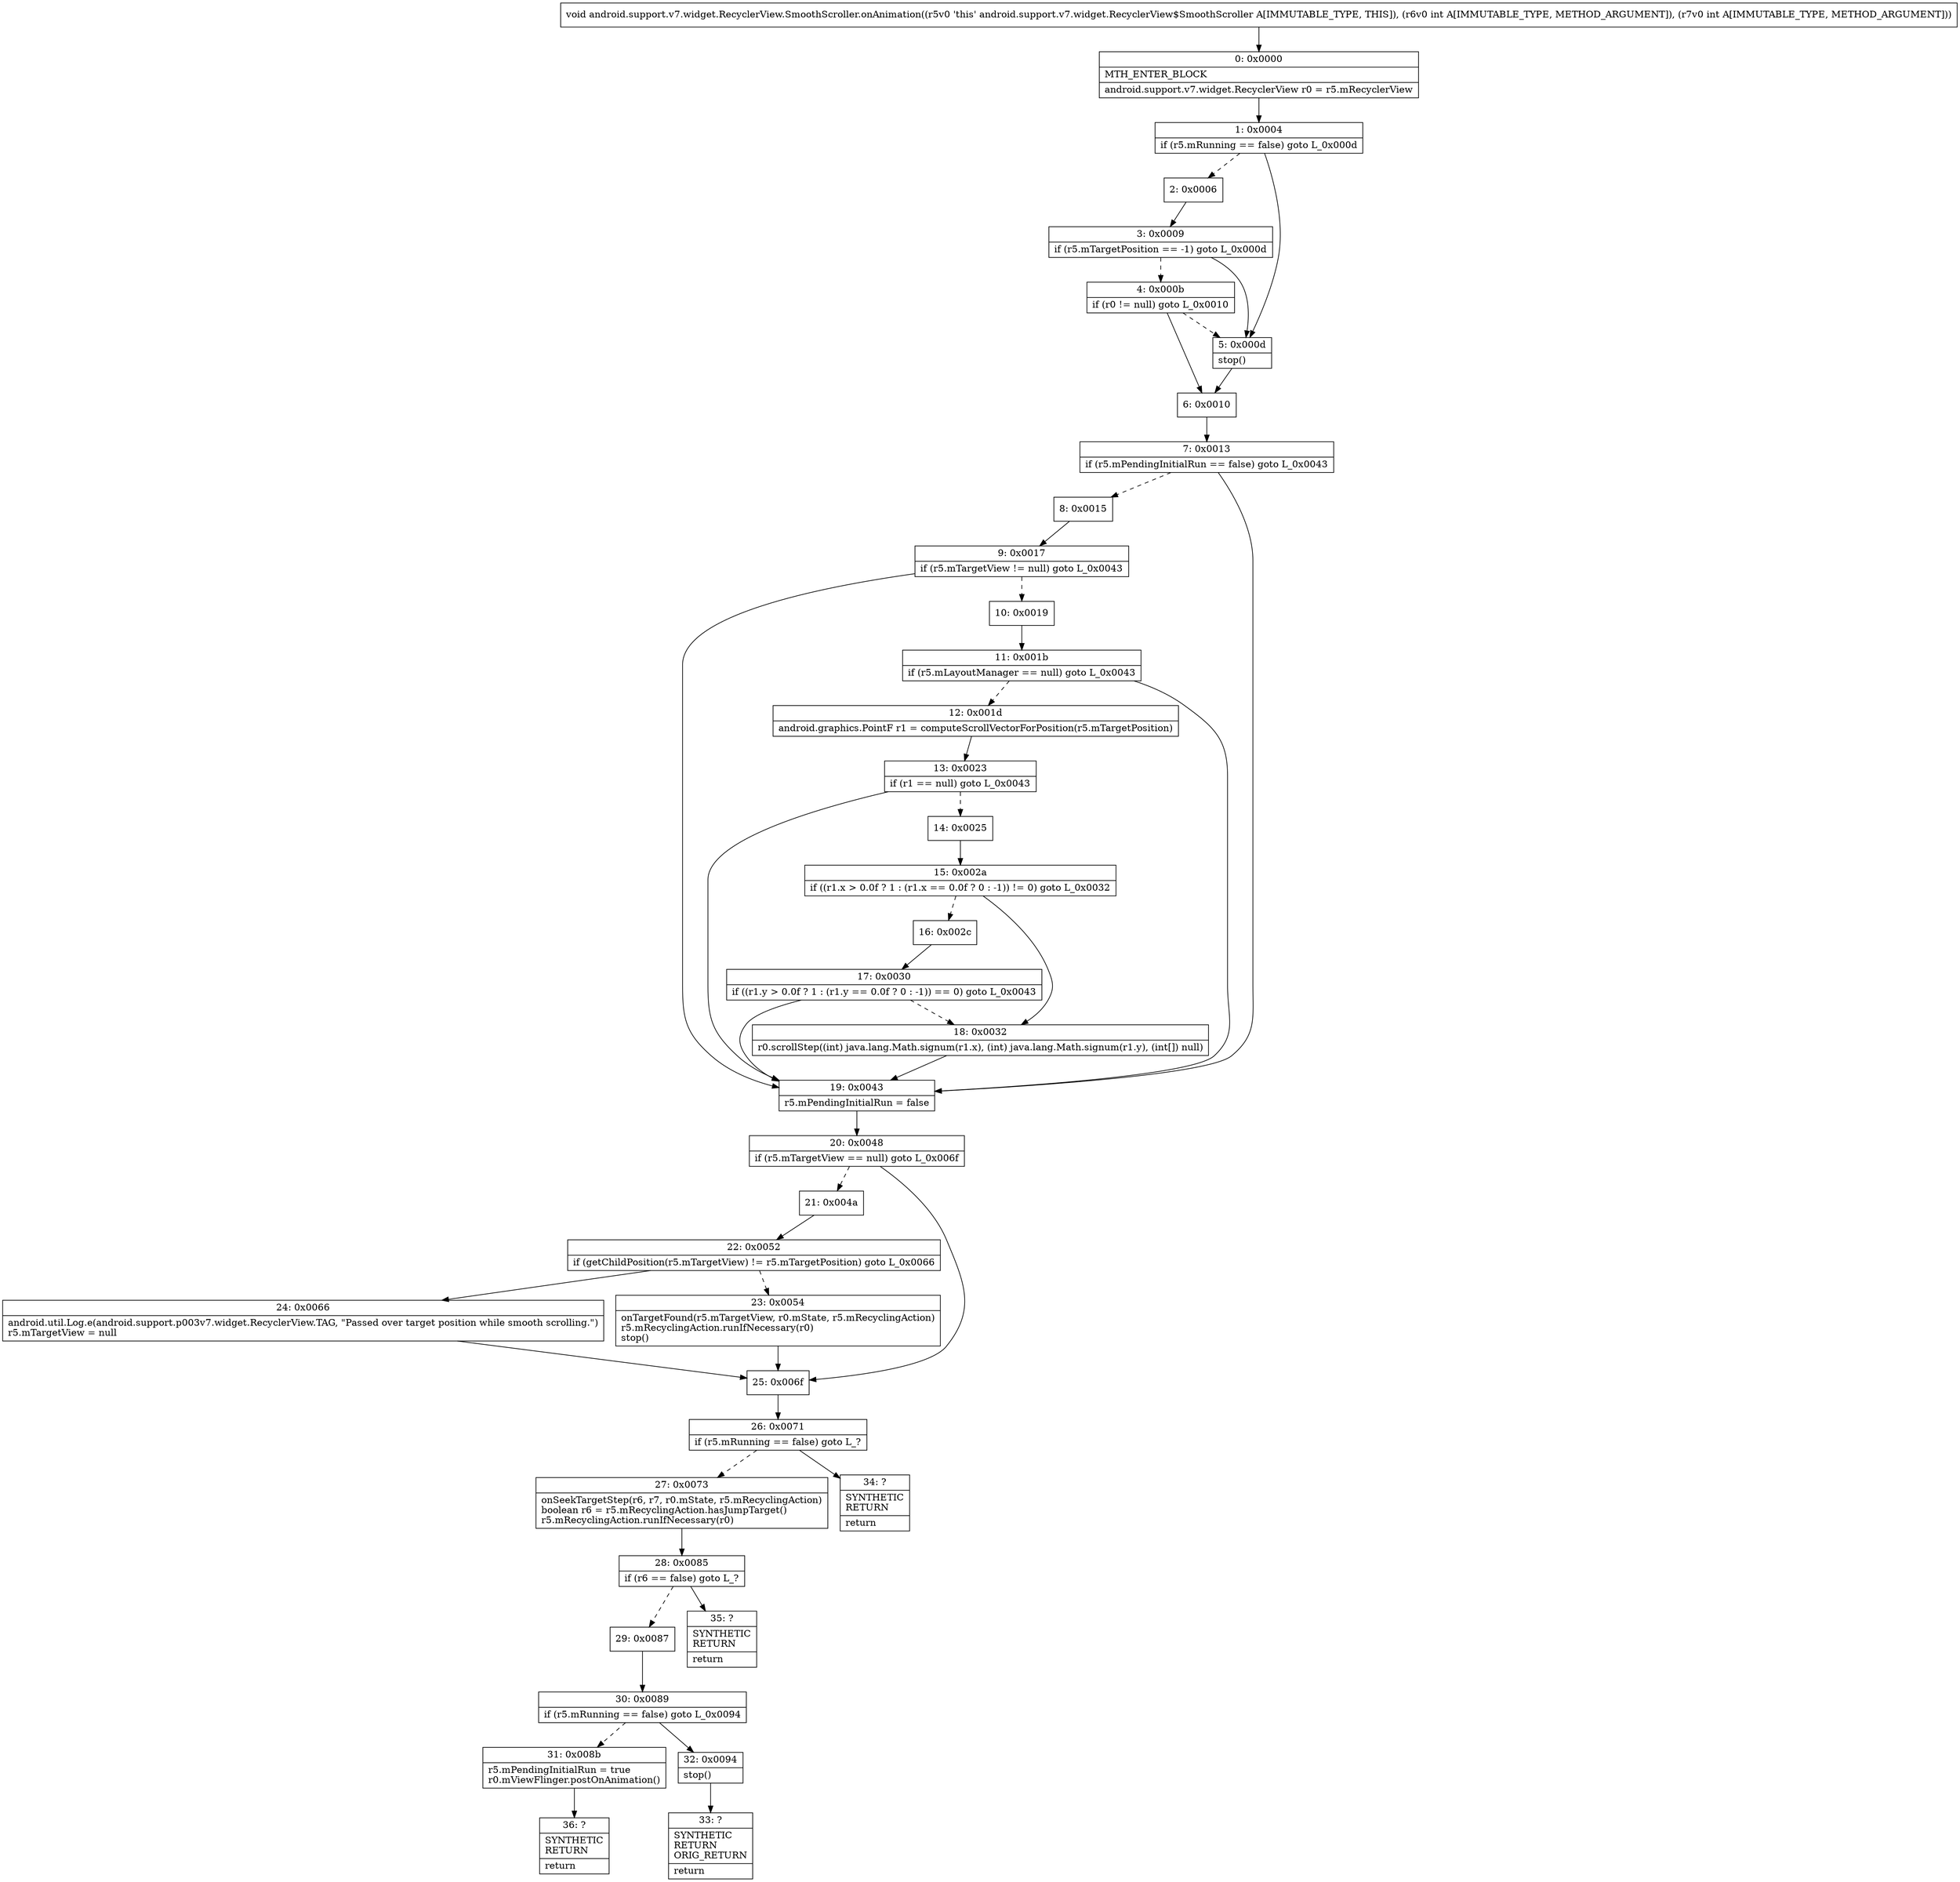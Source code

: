 digraph "CFG forandroid.support.v7.widget.RecyclerView.SmoothScroller.onAnimation(II)V" {
Node_0 [shape=record,label="{0\:\ 0x0000|MTH_ENTER_BLOCK\l|android.support.v7.widget.RecyclerView r0 = r5.mRecyclerView\l}"];
Node_1 [shape=record,label="{1\:\ 0x0004|if (r5.mRunning == false) goto L_0x000d\l}"];
Node_2 [shape=record,label="{2\:\ 0x0006}"];
Node_3 [shape=record,label="{3\:\ 0x0009|if (r5.mTargetPosition == \-1) goto L_0x000d\l}"];
Node_4 [shape=record,label="{4\:\ 0x000b|if (r0 != null) goto L_0x0010\l}"];
Node_5 [shape=record,label="{5\:\ 0x000d|stop()\l}"];
Node_6 [shape=record,label="{6\:\ 0x0010}"];
Node_7 [shape=record,label="{7\:\ 0x0013|if (r5.mPendingInitialRun == false) goto L_0x0043\l}"];
Node_8 [shape=record,label="{8\:\ 0x0015}"];
Node_9 [shape=record,label="{9\:\ 0x0017|if (r5.mTargetView != null) goto L_0x0043\l}"];
Node_10 [shape=record,label="{10\:\ 0x0019}"];
Node_11 [shape=record,label="{11\:\ 0x001b|if (r5.mLayoutManager == null) goto L_0x0043\l}"];
Node_12 [shape=record,label="{12\:\ 0x001d|android.graphics.PointF r1 = computeScrollVectorForPosition(r5.mTargetPosition)\l}"];
Node_13 [shape=record,label="{13\:\ 0x0023|if (r1 == null) goto L_0x0043\l}"];
Node_14 [shape=record,label="{14\:\ 0x0025}"];
Node_15 [shape=record,label="{15\:\ 0x002a|if ((r1.x \> 0.0f ? 1 : (r1.x == 0.0f ? 0 : \-1)) != 0) goto L_0x0032\l}"];
Node_16 [shape=record,label="{16\:\ 0x002c}"];
Node_17 [shape=record,label="{17\:\ 0x0030|if ((r1.y \> 0.0f ? 1 : (r1.y == 0.0f ? 0 : \-1)) == 0) goto L_0x0043\l}"];
Node_18 [shape=record,label="{18\:\ 0x0032|r0.scrollStep((int) java.lang.Math.signum(r1.x), (int) java.lang.Math.signum(r1.y), (int[]) null)\l}"];
Node_19 [shape=record,label="{19\:\ 0x0043|r5.mPendingInitialRun = false\l}"];
Node_20 [shape=record,label="{20\:\ 0x0048|if (r5.mTargetView == null) goto L_0x006f\l}"];
Node_21 [shape=record,label="{21\:\ 0x004a}"];
Node_22 [shape=record,label="{22\:\ 0x0052|if (getChildPosition(r5.mTargetView) != r5.mTargetPosition) goto L_0x0066\l}"];
Node_23 [shape=record,label="{23\:\ 0x0054|onTargetFound(r5.mTargetView, r0.mState, r5.mRecyclingAction)\lr5.mRecyclingAction.runIfNecessary(r0)\lstop()\l}"];
Node_24 [shape=record,label="{24\:\ 0x0066|android.util.Log.e(android.support.p003v7.widget.RecyclerView.TAG, \"Passed over target position while smooth scrolling.\")\lr5.mTargetView = null\l}"];
Node_25 [shape=record,label="{25\:\ 0x006f}"];
Node_26 [shape=record,label="{26\:\ 0x0071|if (r5.mRunning == false) goto L_?\l}"];
Node_27 [shape=record,label="{27\:\ 0x0073|onSeekTargetStep(r6, r7, r0.mState, r5.mRecyclingAction)\lboolean r6 = r5.mRecyclingAction.hasJumpTarget()\lr5.mRecyclingAction.runIfNecessary(r0)\l}"];
Node_28 [shape=record,label="{28\:\ 0x0085|if (r6 == false) goto L_?\l}"];
Node_29 [shape=record,label="{29\:\ 0x0087}"];
Node_30 [shape=record,label="{30\:\ 0x0089|if (r5.mRunning == false) goto L_0x0094\l}"];
Node_31 [shape=record,label="{31\:\ 0x008b|r5.mPendingInitialRun = true\lr0.mViewFlinger.postOnAnimation()\l}"];
Node_32 [shape=record,label="{32\:\ 0x0094|stop()\l}"];
Node_33 [shape=record,label="{33\:\ ?|SYNTHETIC\lRETURN\lORIG_RETURN\l|return\l}"];
Node_34 [shape=record,label="{34\:\ ?|SYNTHETIC\lRETURN\l|return\l}"];
Node_35 [shape=record,label="{35\:\ ?|SYNTHETIC\lRETURN\l|return\l}"];
Node_36 [shape=record,label="{36\:\ ?|SYNTHETIC\lRETURN\l|return\l}"];
MethodNode[shape=record,label="{void android.support.v7.widget.RecyclerView.SmoothScroller.onAnimation((r5v0 'this' android.support.v7.widget.RecyclerView$SmoothScroller A[IMMUTABLE_TYPE, THIS]), (r6v0 int A[IMMUTABLE_TYPE, METHOD_ARGUMENT]), (r7v0 int A[IMMUTABLE_TYPE, METHOD_ARGUMENT])) }"];
MethodNode -> Node_0;
Node_0 -> Node_1;
Node_1 -> Node_2[style=dashed];
Node_1 -> Node_5;
Node_2 -> Node_3;
Node_3 -> Node_4[style=dashed];
Node_3 -> Node_5;
Node_4 -> Node_5[style=dashed];
Node_4 -> Node_6;
Node_5 -> Node_6;
Node_6 -> Node_7;
Node_7 -> Node_8[style=dashed];
Node_7 -> Node_19;
Node_8 -> Node_9;
Node_9 -> Node_10[style=dashed];
Node_9 -> Node_19;
Node_10 -> Node_11;
Node_11 -> Node_12[style=dashed];
Node_11 -> Node_19;
Node_12 -> Node_13;
Node_13 -> Node_14[style=dashed];
Node_13 -> Node_19;
Node_14 -> Node_15;
Node_15 -> Node_16[style=dashed];
Node_15 -> Node_18;
Node_16 -> Node_17;
Node_17 -> Node_18[style=dashed];
Node_17 -> Node_19;
Node_18 -> Node_19;
Node_19 -> Node_20;
Node_20 -> Node_21[style=dashed];
Node_20 -> Node_25;
Node_21 -> Node_22;
Node_22 -> Node_23[style=dashed];
Node_22 -> Node_24;
Node_23 -> Node_25;
Node_24 -> Node_25;
Node_25 -> Node_26;
Node_26 -> Node_27[style=dashed];
Node_26 -> Node_34;
Node_27 -> Node_28;
Node_28 -> Node_29[style=dashed];
Node_28 -> Node_35;
Node_29 -> Node_30;
Node_30 -> Node_31[style=dashed];
Node_30 -> Node_32;
Node_31 -> Node_36;
Node_32 -> Node_33;
}

